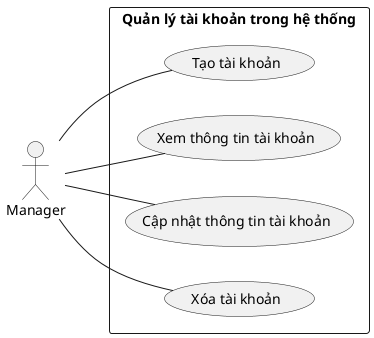 @startuml QuanLyTaiKhoan

left to right direction

actor "Manager" as quanLy

rectangle "Quản lý tài khoản trong hệ thống" {
    usecase "Tạo tài khoản" as taoTaiKhoan
    usecase "Xem thông tin tài khoản" as xemThongTinTaiKhoan
    usecase "Cập nhật thông tin tài khoản" as capNhatThongTinTaiKhoan
    usecase "Xóa tài khoản" as xoaTaiKhoan
}

quanLy -- taoTaiKhoan
quanLy -- xemThongTinTaiKhoan
quanLy -- capNhatThongTinTaiKhoan
quanLy -- xoaTaiKhoan

@enduml
